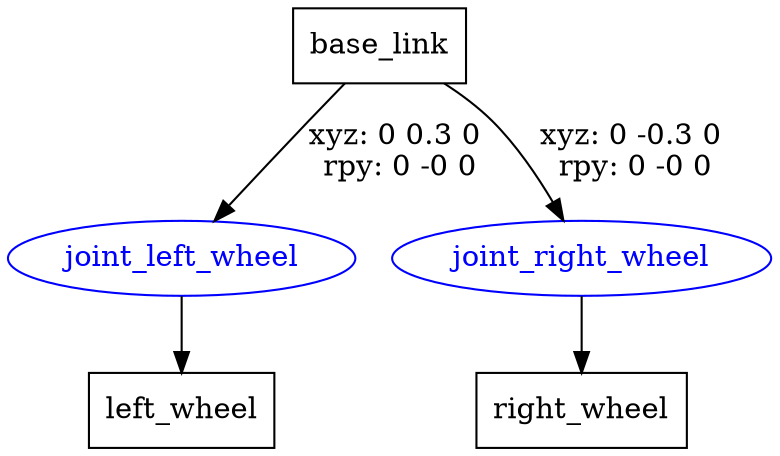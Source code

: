 digraph G {
node [shape=box];
"base_link" [label="base_link"];
"left_wheel" [label="left_wheel"];
"right_wheel" [label="right_wheel"];
node [shape=ellipse, color=blue, fontcolor=blue];
"base_link" -> "joint_left_wheel" [label="xyz: 0 0.3 0 \nrpy: 0 -0 0"]
"joint_left_wheel" -> "left_wheel"
"base_link" -> "joint_right_wheel" [label="xyz: 0 -0.3 0 \nrpy: 0 -0 0"]
"joint_right_wheel" -> "right_wheel"
}
